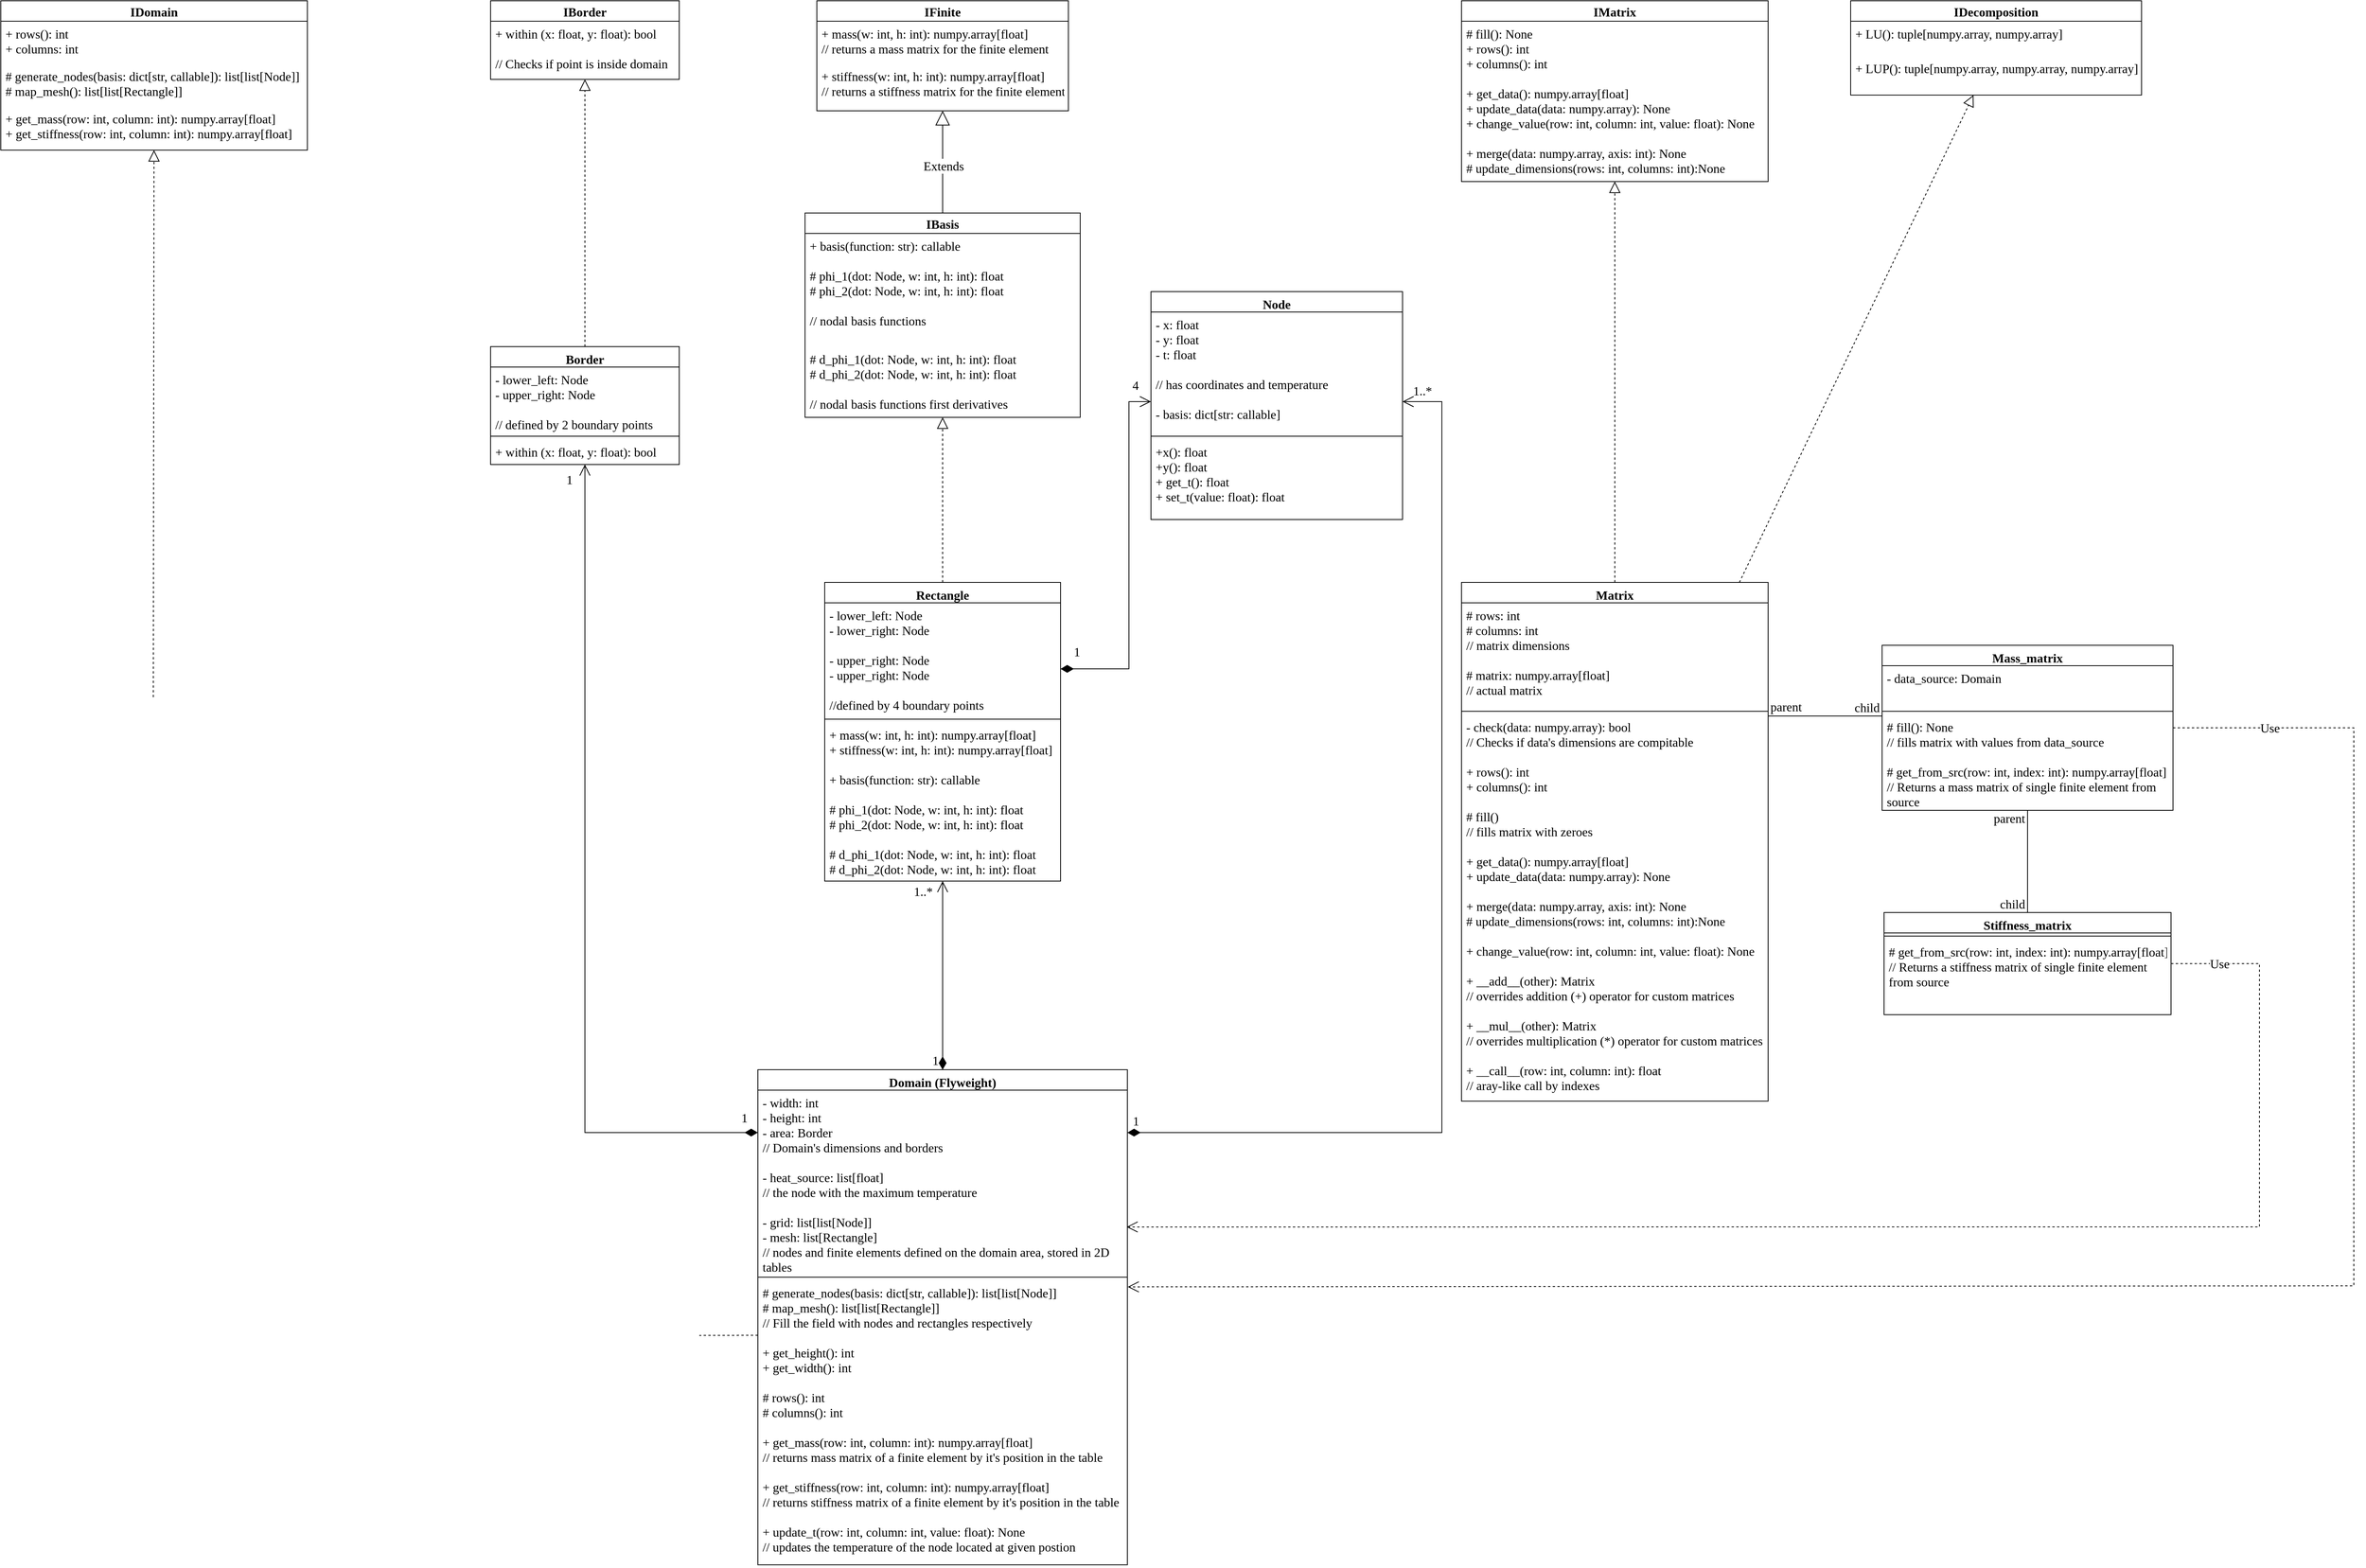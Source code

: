 <mxfile version="20.2.3" type="device"><diagram id="C5RBs43oDa-KdzZeNtuy" name="Page-1"><mxGraphModel dx="1808" dy="1766" grid="1" gridSize="10" guides="1" tooltips="1" connect="1" arrows="1" fold="1" page="1" pageScale="1" pageWidth="827" pageHeight="1169" math="0" shadow="0"><root><mxCell id="WIyWlLk6GJQsqaUBKTNV-0"/><mxCell id="WIyWlLk6GJQsqaUBKTNV-1" parent="WIyWlLk6GJQsqaUBKTNV-0"/><mxCell id="TSLpMH8F3Nkv4JHN2w61-0" value="Border" style="swimlane;fontStyle=1;align=center;verticalAlign=top;childLayout=stackLayout;horizontal=1;startSize=26;horizontalStack=0;resizeParent=1;resizeParentMax=0;resizeLast=0;collapsible=1;marginBottom=0;fontFamily=Times New Roman;fontSize=16;" parent="WIyWlLk6GJQsqaUBKTNV-1" vertex="1"><mxGeometry x="30" y="-40" width="240" height="150" as="geometry"/></mxCell><mxCell id="TSLpMH8F3Nkv4JHN2w61-1" value="- lower_left: Node&#10;- upper_right: Node&#10;&#10;// defined by 2 boundary points" style="text;strokeColor=none;fillColor=none;align=left;verticalAlign=top;spacingLeft=4;spacingRight=4;overflow=hidden;rotatable=0;points=[[0,0.5],[1,0.5]];portConstraint=eastwest;fontFamily=Times New Roman;fontSize=16;" parent="TSLpMH8F3Nkv4JHN2w61-0" vertex="1"><mxGeometry y="26" width="240" height="84" as="geometry"/></mxCell><mxCell id="TSLpMH8F3Nkv4JHN2w61-2" value="" style="line;strokeWidth=1;fillColor=none;align=left;verticalAlign=middle;spacingTop=-1;spacingLeft=3;spacingRight=3;rotatable=0;labelPosition=right;points=[];portConstraint=eastwest;" parent="TSLpMH8F3Nkv4JHN2w61-0" vertex="1"><mxGeometry y="110" width="240" height="8" as="geometry"/></mxCell><mxCell id="TSLpMH8F3Nkv4JHN2w61-3" value="+ within (x: float, y: float): bool" style="text;strokeColor=none;fillColor=none;align=left;verticalAlign=top;spacingLeft=4;spacingRight=4;overflow=hidden;rotatable=0;points=[[0,0.5],[1,0.5]];portConstraint=eastwest;fontFamily=Times New Roman;fontSize=16;" parent="TSLpMH8F3Nkv4JHN2w61-0" vertex="1"><mxGeometry y="118" width="240" height="32" as="geometry"/></mxCell><mxCell id="TSLpMH8F3Nkv4JHN2w61-4" value="IBorder" style="swimlane;fontStyle=1;childLayout=stackLayout;horizontal=1;startSize=26;fillColor=none;horizontalStack=0;resizeParent=1;resizeParentMax=0;resizeLast=0;collapsible=1;marginBottom=0;fontFamily=Times New Roman;fontSize=16;" parent="WIyWlLk6GJQsqaUBKTNV-1" vertex="1"><mxGeometry x="30" y="-480" width="240" height="100" as="geometry"><mxRectangle x="344" y="20" width="100" height="30" as="alternateBounds"/></mxGeometry></mxCell><mxCell id="TSLpMH8F3Nkv4JHN2w61-5" value="+ within (x: float, y: float): bool&#10;&#10;// Checks if point is inside domain" style="text;strokeColor=none;fillColor=none;align=left;verticalAlign=top;spacingLeft=4;spacingRight=4;overflow=hidden;rotatable=0;points=[[0,0.5],[1,0.5]];portConstraint=eastwest;fontFamily=Times New Roman;fontSize=16;" parent="TSLpMH8F3Nkv4JHN2w61-4" vertex="1"><mxGeometry y="26" width="240" height="74" as="geometry"/></mxCell><mxCell id="TSLpMH8F3Nkv4JHN2w61-8" value="" style="endArrow=block;dashed=1;endFill=0;endSize=12;html=1;rounded=0;fontFamily=Times New Roman;fontSize=14;exitX=0.5;exitY=0;exitDx=0;exitDy=0;" parent="WIyWlLk6GJQsqaUBKTNV-1" source="TSLpMH8F3Nkv4JHN2w61-0" target="TSLpMH8F3Nkv4JHN2w61-4" edge="1"><mxGeometry width="160" relative="1" as="geometry"><mxPoint x="230" y="190" as="sourcePoint"/><mxPoint x="390" y="190" as="targetPoint"/></mxGeometry></mxCell><mxCell id="TSLpMH8F3Nkv4JHN2w61-9" value="Rectangle" style="swimlane;fontStyle=1;align=center;verticalAlign=top;childLayout=stackLayout;horizontal=1;startSize=26;horizontalStack=0;resizeParent=1;resizeParentMax=0;resizeLast=0;collapsible=1;marginBottom=0;fontFamily=Times New Roman;fontSize=16;" parent="WIyWlLk6GJQsqaUBKTNV-1" vertex="1"><mxGeometry x="455" y="260" width="300" height="380" as="geometry"/></mxCell><mxCell id="TSLpMH8F3Nkv4JHN2w61-10" value="- lower_left: Node&#10;- lower_right: Node&#10;&#10;- upper_right: Node&#10;- upper_right: Node&#10;&#10;//defined by 4 boundary points" style="text;strokeColor=none;fillColor=none;align=left;verticalAlign=top;spacingLeft=4;spacingRight=4;overflow=hidden;rotatable=0;points=[[0,0.5],[1,0.5]];portConstraint=eastwest;fontFamily=Times New Roman;fontSize=16;" parent="TSLpMH8F3Nkv4JHN2w61-9" vertex="1"><mxGeometry y="26" width="300" height="144" as="geometry"/></mxCell><mxCell id="TSLpMH8F3Nkv4JHN2w61-11" value="" style="line;strokeWidth=1;fillColor=none;align=left;verticalAlign=middle;spacingTop=-1;spacingLeft=3;spacingRight=3;rotatable=0;labelPosition=right;points=[];portConstraint=eastwest;fontFamily=Times New Roman;fontSize=14;" parent="TSLpMH8F3Nkv4JHN2w61-9" vertex="1"><mxGeometry y="170" width="300" height="8" as="geometry"/></mxCell><mxCell id="TSLpMH8F3Nkv4JHN2w61-12" value="+ mass(w: int, h: int): numpy.array[float]&#10;+ stiffness(w: int, h: int): numpy.array[float]&#10;&#10;+ basis(function: str): callable&#10;&#10;# phi_1(dot: Node, w: int, h: int): float&#10;# phi_2(dot: Node, w: int, h: int): float&#10;&#10;# d_phi_1(dot: Node, w: int, h: int): float&#10;# d_phi_2(dot: Node, w: int, h: int): float" style="text;strokeColor=none;fillColor=none;align=left;verticalAlign=top;spacingLeft=4;spacingRight=4;overflow=hidden;rotatable=0;points=[[0,0.5],[1,0.5]];portConstraint=eastwest;fontFamily=Times New Roman;fontSize=16;" parent="TSLpMH8F3Nkv4JHN2w61-9" vertex="1"><mxGeometry y="178" width="300" height="202" as="geometry"/></mxCell><mxCell id="TSLpMH8F3Nkv4JHN2w61-18" value="Node" style="swimlane;fontStyle=1;align=center;verticalAlign=top;childLayout=stackLayout;horizontal=1;startSize=26;horizontalStack=0;resizeParent=1;resizeParentMax=0;resizeLast=0;collapsible=1;marginBottom=0;fontFamily=Times New Roman;fontSize=16;" parent="WIyWlLk6GJQsqaUBKTNV-1" vertex="1"><mxGeometry x="870" y="-110" width="320" height="290" as="geometry"/></mxCell><mxCell id="TSLpMH8F3Nkv4JHN2w61-19" value="- x: float&#10;- y: float&#10;- t: float&#10;&#10;// has coordinates and temperature&#10;&#10;- basis: dict[str: callable]" style="text;strokeColor=none;fillColor=none;align=left;verticalAlign=top;spacingLeft=4;spacingRight=4;overflow=hidden;rotatable=0;points=[[0,0.5],[1,0.5]];portConstraint=eastwest;fontFamily=Times New Roman;fontSize=16;" parent="TSLpMH8F3Nkv4JHN2w61-18" vertex="1"><mxGeometry y="26" width="320" height="154" as="geometry"/></mxCell><mxCell id="TSLpMH8F3Nkv4JHN2w61-20" value="" style="line;strokeWidth=1;fillColor=none;align=left;verticalAlign=middle;spacingTop=-1;spacingLeft=3;spacingRight=3;rotatable=0;labelPosition=right;points=[];portConstraint=eastwest;fontFamily=Times New Roman;fontSize=16;" parent="TSLpMH8F3Nkv4JHN2w61-18" vertex="1"><mxGeometry y="180" width="320" height="8" as="geometry"/></mxCell><mxCell id="TSLpMH8F3Nkv4JHN2w61-21" value="+x(): float&#10;+y(): float&#10;+ get_t(): float&#10;+ set_t(value: float): float&#10;" style="text;strokeColor=none;fillColor=none;align=left;verticalAlign=top;spacingLeft=4;spacingRight=4;overflow=hidden;rotatable=0;points=[[0,0.5],[1,0.5]];portConstraint=eastwest;fontFamily=Times New Roman;fontSize=16;" parent="TSLpMH8F3Nkv4JHN2w61-18" vertex="1"><mxGeometry y="188" width="320" height="102" as="geometry"/></mxCell><mxCell id="TSLpMH8F3Nkv4JHN2w61-22" value="1" style="endArrow=open;html=1;endSize=12;startArrow=diamondThin;startSize=14;startFill=1;edgeStyle=orthogonalEdgeStyle;align=left;verticalAlign=bottom;rounded=0;fontFamily=Times New Roman;fontSize=16;" parent="WIyWlLk6GJQsqaUBKTNV-1" source="TSLpMH8F3Nkv4JHN2w61-9" target="TSLpMH8F3Nkv4JHN2w61-18" edge="1"><mxGeometry x="-0.934" y="10" relative="1" as="geometry"><mxPoint x="860" y="361.5" as="sourcePoint"/><mxPoint x="1020" y="361.5" as="targetPoint"/><Array as="points"><mxPoint x="842" y="370"/><mxPoint x="842" y="30"/></Array><mxPoint as="offset"/></mxGeometry></mxCell><mxCell id="TSLpMH8F3Nkv4JHN2w61-23" value="4" style="edgeLabel;html=1;align=center;verticalAlign=bottom;resizable=0;points=[];fontSize=16;fontFamily=Times New Roman;" parent="TSLpMH8F3Nkv4JHN2w61-22" vertex="1" connectable="0"><mxGeometry x="0.889" y="-1" relative="1" as="geometry"><mxPoint x="5" y="-11" as="offset"/></mxGeometry></mxCell><mxCell id="TSLpMH8F3Nkv4JHN2w61-31" value="Domain (Flyweight)" style="swimlane;fontStyle=1;align=center;verticalAlign=top;childLayout=stackLayout;horizontal=1;startSize=26;horizontalStack=0;resizeParent=1;resizeParentMax=0;resizeLast=0;collapsible=1;marginBottom=0;fontFamily=Times New Roman;fontSize=16;" parent="WIyWlLk6GJQsqaUBKTNV-1" vertex="1"><mxGeometry x="370" y="880" width="470" height="630" as="geometry"/></mxCell><mxCell id="TSLpMH8F3Nkv4JHN2w61-32" value="- width: int&#10;- height: int&#10;- area: Border&#10;// Domain's dimensions and borders&#10;&#10;- heat_source: list[float]&#10;// the node with the maximum temperature&#10;&#10;- grid: list[list[Node]]&#10;- mesh: list[Rectangle]&#10;// nodes and finite elements defined on the domain area, stored in 2D&#10;tables" style="text;strokeColor=none;fillColor=none;align=left;verticalAlign=top;spacingLeft=4;spacingRight=4;overflow=hidden;rotatable=0;points=[[0,0.5],[1,0.5]];portConstraint=eastwest;fontFamily=Times New Roman;fontSize=16;" parent="TSLpMH8F3Nkv4JHN2w61-31" vertex="1"><mxGeometry y="26" width="470" height="234" as="geometry"/></mxCell><mxCell id="TSLpMH8F3Nkv4JHN2w61-33" value="" style="line;strokeWidth=1;fillColor=none;align=left;verticalAlign=middle;spacingTop=-1;spacingLeft=3;spacingRight=3;rotatable=0;labelPosition=right;points=[];portConstraint=eastwest;fontFamily=Times New Roman;fontSize=16;" parent="TSLpMH8F3Nkv4JHN2w61-31" vertex="1"><mxGeometry y="260" width="470" height="8" as="geometry"/></mxCell><mxCell id="TSLpMH8F3Nkv4JHN2w61-34" value="# generate_nodes(basis: dict[str, callable]): list[list[Node]]&#10;# map_mesh(): list[list[Rectangle]]&#10;// Fill the field with nodes and rectangles respectively&#10;&#10;+ get_height(): int&#10;+ get_width(): int&#10;&#10;# rows(): int&#10;# columns(): int&#10;&#10;+ get_mass(row: int, column: int): numpy.array[float]&#10;// returns mass matrix of a finite element by it's position in the table&#10;&#10;+ get_stiffness(row: int, column: int): numpy.array[float]&#10;// returns stiffness matrix of a finite element by it's position in the table&#10;&#10;+ update_t(row: int, column: int, value: float): None&#10;// updates the temperature of the node located at given postion" style="text;strokeColor=none;fillColor=none;align=left;verticalAlign=top;spacingLeft=4;spacingRight=4;overflow=hidden;rotatable=0;points=[[0,0.5],[1,0.5]];portConstraint=eastwest;fontFamily=Times New Roman;fontSize=16;" parent="TSLpMH8F3Nkv4JHN2w61-31" vertex="1"><mxGeometry y="268" width="470" height="362" as="geometry"/></mxCell><mxCell id="TSLpMH8F3Nkv4JHN2w61-35" value="1" style="endArrow=open;html=1;endSize=12;startArrow=diamondThin;startSize=14;startFill=1;edgeStyle=orthogonalEdgeStyle;align=left;verticalAlign=bottom;rounded=0;fontFamily=Times New Roman;fontSize=16;" parent="WIyWlLk6GJQsqaUBKTNV-1" source="TSLpMH8F3Nkv4JHN2w61-31" target="TSLpMH8F3Nkv4JHN2w61-9" edge="1"><mxGeometry x="-1" y="15" relative="1" as="geometry"><mxPoint x="665.471" y="641.0" as="sourcePoint"/><mxPoint x="665.471" y="465" as="targetPoint"/><Array as="points"><mxPoint x="665" y="560"/><mxPoint x="665" y="560"/></Array><mxPoint as="offset"/></mxGeometry></mxCell><mxCell id="TSLpMH8F3Nkv4JHN2w61-37" value="1..*" style="edgeLabel;html=1;align=center;verticalAlign=middle;resizable=0;points=[];fontSize=16;fontFamily=Times New Roman;labelBackgroundColor=none;" parent="TSLpMH8F3Nkv4JHN2w61-35" vertex="1" connectable="0"><mxGeometry x="0.68" y="-2" relative="1" as="geometry"><mxPoint x="-27" y="-26" as="offset"/></mxGeometry></mxCell><mxCell id="TSLpMH8F3Nkv4JHN2w61-39" value="1" style="endArrow=open;html=1;endSize=12;startArrow=diamondThin;startSize=14;startFill=1;edgeStyle=orthogonalEdgeStyle;align=left;verticalAlign=bottom;rounded=0;fontFamily=Times New Roman;fontSize=16;" parent="WIyWlLk6GJQsqaUBKTNV-1" source="TSLpMH8F3Nkv4JHN2w61-31" target="TSLpMH8F3Nkv4JHN2w61-0" edge="1"><mxGeometry x="-0.957" y="-7" relative="1" as="geometry"><mxPoint x="340.001" y="673.0" as="sourcePoint"/><mxPoint x="340.001" y="496" as="targetPoint"/><Array as="points"><mxPoint x="150" y="960"/></Array><mxPoint as="offset"/></mxGeometry></mxCell><mxCell id="TSLpMH8F3Nkv4JHN2w61-40" value="1" style="edgeLabel;html=1;align=center;verticalAlign=middle;resizable=0;points=[];fontSize=16;fontFamily=Times New Roman;labelBackgroundColor=none;" parent="TSLpMH8F3Nkv4JHN2w61-39" vertex="1" connectable="0"><mxGeometry x="0.68" y="-2" relative="1" as="geometry"><mxPoint x="-22" y="-152" as="offset"/></mxGeometry></mxCell><mxCell id="TSLpMH8F3Nkv4JHN2w61-41" value="1" style="endArrow=open;html=1;endSize=12;startArrow=diamondThin;startSize=14;startFill=1;edgeStyle=orthogonalEdgeStyle;align=left;verticalAlign=bottom;rounded=0;fontFamily=Times New Roman;fontSize=16;" parent="WIyWlLk6GJQsqaUBKTNV-1" source="TSLpMH8F3Nkv4JHN2w61-31" target="TSLpMH8F3Nkv4JHN2w61-18" edge="1"><mxGeometry x="-0.991" y="3" relative="1" as="geometry"><mxPoint x="1553.94" y="683" as="sourcePoint"/><mxPoint x="1199.999" y="380" as="targetPoint"/><Array as="points"><mxPoint x="1240" y="960"/><mxPoint x="1240" y="30"/></Array><mxPoint x="-1" as="offset"/></mxGeometry></mxCell><mxCell id="TSLpMH8F3Nkv4JHN2w61-42" value="1..*" style="edgeLabel;html=1;align=center;verticalAlign=middle;resizable=0;points=[];fontSize=16;fontFamily=Times New Roman;labelBackgroundColor=none;" parent="TSLpMH8F3Nkv4JHN2w61-41" vertex="1" connectable="0"><mxGeometry x="0.68" y="-2" relative="1" as="geometry"><mxPoint x="-27" y="-185" as="offset"/></mxGeometry></mxCell><mxCell id="TSLpMH8F3Nkv4JHN2w61-43" value="IMatrix" style="swimlane;fontStyle=1;childLayout=stackLayout;horizontal=1;startSize=26;fillColor=none;horizontalStack=0;resizeParent=1;resizeParentMax=0;resizeLast=0;collapsible=1;marginBottom=0;labelBackgroundColor=none;fontFamily=Times New Roman;fontSize=16;" parent="WIyWlLk6GJQsqaUBKTNV-1" vertex="1"><mxGeometry x="1265" y="-480" width="390" height="230" as="geometry"><mxRectangle x="1310" y="-480" width="90" height="30" as="alternateBounds"/></mxGeometry></mxCell><mxCell id="TSLpMH8F3Nkv4JHN2w61-44" value="# fill(): None&#10;+ rows(): int&#10;+ columns(): int&#10;&#10;+ get_data(): numpy.array[float]&#10;+ update_data(data: numpy.array): None&#10;+ change_value(row: int, column: int, value: float): None&#10;&#10;+ merge(data: numpy.array, axis: int): None&#10;# update_dimensions(rows: int, columns: int):None" style="text;strokeColor=none;fillColor=none;align=left;verticalAlign=top;spacingLeft=4;spacingRight=4;overflow=hidden;rotatable=0;points=[[0,0.5],[1,0.5]];portConstraint=eastwest;labelBackgroundColor=none;fontFamily=Times New Roman;fontSize=16;" parent="TSLpMH8F3Nkv4JHN2w61-43" vertex="1"><mxGeometry y="26" width="390" height="204" as="geometry"/></mxCell><mxCell id="TSLpMH8F3Nkv4JHN2w61-47" value="Mass_matrix" style="swimlane;fontStyle=1;align=center;verticalAlign=top;childLayout=stackLayout;horizontal=1;startSize=26;horizontalStack=0;resizeParent=1;resizeParentMax=0;resizeLast=0;collapsible=1;marginBottom=0;labelBackgroundColor=none;fontFamily=Times New Roman;fontSize=16;" parent="WIyWlLk6GJQsqaUBKTNV-1" vertex="1"><mxGeometry x="1800" y="340" width="370" height="210" as="geometry"/></mxCell><mxCell id="TSLpMH8F3Nkv4JHN2w61-48" value="- data_source: Domain" style="text;strokeColor=none;fillColor=none;align=left;verticalAlign=top;spacingLeft=4;spacingRight=4;overflow=hidden;rotatable=0;points=[[0,0.5],[1,0.5]];portConstraint=eastwest;labelBackgroundColor=none;fontFamily=Times New Roman;fontSize=16;" parent="TSLpMH8F3Nkv4JHN2w61-47" vertex="1"><mxGeometry y="26" width="370" height="54" as="geometry"/></mxCell><mxCell id="TSLpMH8F3Nkv4JHN2w61-49" value="" style="line;strokeWidth=1;fillColor=none;align=left;verticalAlign=middle;spacingTop=-1;spacingLeft=3;spacingRight=3;rotatable=0;labelPosition=right;points=[];portConstraint=eastwest;labelBackgroundColor=none;fontFamily=Times New Roman;fontSize=16;" parent="TSLpMH8F3Nkv4JHN2w61-47" vertex="1"><mxGeometry y="80" width="370" height="8" as="geometry"/></mxCell><mxCell id="TSLpMH8F3Nkv4JHN2w61-50" value="# fill(): None&#10;// fills matrix with values from data_source&#10;&#10;# get_from_src(row: int, index: int): numpy.array[float]&#10;// Returns a mass matrix of single finite element from&#10;source" style="text;strokeColor=none;fillColor=none;align=left;verticalAlign=top;spacingLeft=4;spacingRight=4;overflow=hidden;rotatable=0;points=[[0,0.5],[1,0.5]];portConstraint=eastwest;labelBackgroundColor=none;fontFamily=Times New Roman;fontSize=16;" parent="TSLpMH8F3Nkv4JHN2w61-47" vertex="1"><mxGeometry y="88" width="370" height="122" as="geometry"/></mxCell><mxCell id="TSLpMH8F3Nkv4JHN2w61-51" value="Matrix" style="swimlane;fontStyle=1;align=center;verticalAlign=top;childLayout=stackLayout;horizontal=1;startSize=26;horizontalStack=0;resizeParent=1;resizeParentMax=0;resizeLast=0;collapsible=1;marginBottom=0;labelBackgroundColor=none;fontFamily=Times New Roman;fontSize=16;" parent="WIyWlLk6GJQsqaUBKTNV-1" vertex="1"><mxGeometry x="1265" y="260" width="390" height="660" as="geometry"/></mxCell><mxCell id="TSLpMH8F3Nkv4JHN2w61-52" value="# rows: int&#10;# columns: int&#10;// matrix dimensions&#10;&#10;# matrix: numpy.array[float]&#10;// actual matrix" style="text;strokeColor=none;fillColor=none;align=left;verticalAlign=top;spacingLeft=4;spacingRight=4;overflow=hidden;rotatable=0;points=[[0,0.5],[1,0.5]];portConstraint=eastwest;labelBackgroundColor=none;fontFamily=Times New Roman;fontSize=16;" parent="TSLpMH8F3Nkv4JHN2w61-51" vertex="1"><mxGeometry y="26" width="390" height="134" as="geometry"/></mxCell><mxCell id="TSLpMH8F3Nkv4JHN2w61-53" value="" style="line;strokeWidth=1;fillColor=none;align=left;verticalAlign=middle;spacingTop=-1;spacingLeft=3;spacingRight=3;rotatable=0;labelPosition=right;points=[];portConstraint=eastwest;labelBackgroundColor=none;fontFamily=Times New Roman;fontSize=16;" parent="TSLpMH8F3Nkv4JHN2w61-51" vertex="1"><mxGeometry y="160" width="390" height="8" as="geometry"/></mxCell><mxCell id="TSLpMH8F3Nkv4JHN2w61-54" value="- check(data: numpy.array): bool&#10;// Checks if data's dimensions are compitable&#10; &#10;+ rows(): int&#10;+ columns(): int&#10;&#10;# fill()&#10;// fills matrix with zeroes&#10;&#10;+ get_data(): numpy.array[float]&#10;+ update_data(data: numpy.array): None&#10;&#10;+ merge(data: numpy.array, axis: int): None&#10;# update_dimensions(rows: int, columns: int):None&#10;&#10;+ change_value(row: int, column: int, value: float): None&#10;&#10;+ __add__(other): Matrix&#10;// overrides addition (+) operator for custom matrices&#10;&#10;+ __mul__(other): Matrix&#10;// overrides multiplication (*) operator for custom matrices&#10;&#10;+ __call__(row: int, column: int): float&#10;// aray-like call by indexes&#10;" style="text;strokeColor=none;fillColor=none;align=left;verticalAlign=top;spacingLeft=4;spacingRight=4;overflow=hidden;rotatable=0;points=[[0,0.5],[1,0.5]];portConstraint=eastwest;labelBackgroundColor=none;fontFamily=Times New Roman;fontSize=16;" parent="TSLpMH8F3Nkv4JHN2w61-51" vertex="1"><mxGeometry y="168" width="390" height="492" as="geometry"/></mxCell><mxCell id="TSLpMH8F3Nkv4JHN2w61-55" value="" style="endArrow=block;dashed=1;endFill=0;endSize=12;html=1;rounded=0;fontFamily=Times New Roman;fontSize=16;fontStyle=0;shadow=0;" parent="WIyWlLk6GJQsqaUBKTNV-1" source="TSLpMH8F3Nkv4JHN2w61-51" target="Afkc-Mjr27yNe9WZBKlV-1" edge="1"><mxGeometry width="160" relative="1" as="geometry"><mxPoint x="1360" y="-80" as="sourcePoint"/><mxPoint x="1460" y="10" as="targetPoint"/></mxGeometry></mxCell><mxCell id="TSLpMH8F3Nkv4JHN2w61-57" value="" style="endArrow=none;html=1;edgeStyle=orthogonalEdgeStyle;rounded=0;shadow=0;fontFamily=Times New Roman;fontSize=16;" parent="WIyWlLk6GJQsqaUBKTNV-1" source="TSLpMH8F3Nkv4JHN2w61-51" target="TSLpMH8F3Nkv4JHN2w61-47" edge="1"><mxGeometry relative="1" as="geometry"><mxPoint x="1670" y="420" as="sourcePoint"/><mxPoint x="1830" y="420" as="targetPoint"/><Array as="points"><mxPoint x="1720" y="430"/><mxPoint x="1720" y="430"/></Array></mxGeometry></mxCell><mxCell id="TSLpMH8F3Nkv4JHN2w61-58" value="parent" style="edgeLabel;resizable=0;html=1;align=left;verticalAlign=bottom;labelBackgroundColor=none;fontFamily=Times New Roman;fontSize=16;" parent="TSLpMH8F3Nkv4JHN2w61-57" connectable="0" vertex="1"><mxGeometry x="-1" relative="1" as="geometry"><mxPoint x="1" y="-1" as="offset"/></mxGeometry></mxCell><mxCell id="TSLpMH8F3Nkv4JHN2w61-59" value="child" style="edgeLabel;resizable=0;html=1;align=right;verticalAlign=bottom;labelBackgroundColor=none;fontFamily=Times New Roman;fontSize=16;" parent="TSLpMH8F3Nkv4JHN2w61-57" connectable="0" vertex="1"><mxGeometry x="1" relative="1" as="geometry"><mxPoint x="-3" as="offset"/></mxGeometry></mxCell><mxCell id="TSLpMH8F3Nkv4JHN2w61-60" value="Stiffness_matrix" style="swimlane;fontStyle=1;align=center;verticalAlign=top;childLayout=stackLayout;horizontal=1;startSize=26;horizontalStack=0;resizeParent=1;resizeParentMax=0;resizeLast=0;collapsible=1;marginBottom=0;labelBackgroundColor=none;fontFamily=Times New Roman;fontSize=16;" parent="WIyWlLk6GJQsqaUBKTNV-1" vertex="1"><mxGeometry x="1802.5" y="680" width="365" height="130" as="geometry"/></mxCell><mxCell id="TSLpMH8F3Nkv4JHN2w61-62" value="" style="line;strokeWidth=1;fillColor=none;align=left;verticalAlign=middle;spacingTop=-1;spacingLeft=3;spacingRight=3;rotatable=0;labelPosition=right;points=[];portConstraint=eastwest;labelBackgroundColor=none;fontFamily=Times New Roman;fontSize=16;" parent="TSLpMH8F3Nkv4JHN2w61-60" vertex="1"><mxGeometry y="26" width="365" height="8" as="geometry"/></mxCell><mxCell id="TSLpMH8F3Nkv4JHN2w61-63" value="# get_from_src(row: int, index: int): numpy.array[float]&#10;// Returns a stiffness matrix of single finite element&#10;from source" style="text;strokeColor=none;fillColor=none;align=left;verticalAlign=top;spacingLeft=4;spacingRight=4;overflow=hidden;rotatable=0;points=[[0,0.5],[1,0.5]];portConstraint=eastwest;labelBackgroundColor=none;fontFamily=Times New Roman;fontSize=16;" parent="TSLpMH8F3Nkv4JHN2w61-60" vertex="1"><mxGeometry y="34" width="365" height="96" as="geometry"/></mxCell><mxCell id="TSLpMH8F3Nkv4JHN2w61-64" value="" style="endArrow=none;html=1;edgeStyle=orthogonalEdgeStyle;rounded=0;shadow=0;fontFamily=Times New Roman;fontSize=16;" parent="WIyWlLk6GJQsqaUBKTNV-1" source="TSLpMH8F3Nkv4JHN2w61-47" target="TSLpMH8F3Nkv4JHN2w61-60" edge="1"><mxGeometry relative="1" as="geometry"><mxPoint x="1980.0" y="630.001" as="sourcePoint"/><mxPoint x="2180.0" y="630.001" as="targetPoint"/><Array as="points"/></mxGeometry></mxCell><mxCell id="TSLpMH8F3Nkv4JHN2w61-65" value="parent" style="edgeLabel;resizable=0;html=1;align=left;verticalAlign=bottom;labelBackgroundColor=none;fontFamily=Times New Roman;fontSize=16;" parent="TSLpMH8F3Nkv4JHN2w61-64" connectable="0" vertex="1"><mxGeometry x="-1" relative="1" as="geometry"><mxPoint x="-45" y="21" as="offset"/></mxGeometry></mxCell><mxCell id="TSLpMH8F3Nkv4JHN2w61-66" value="child" style="edgeLabel;resizable=0;html=1;align=right;verticalAlign=bottom;labelBackgroundColor=none;fontFamily=Times New Roman;fontSize=16;" parent="TSLpMH8F3Nkv4JHN2w61-64" connectable="0" vertex="1"><mxGeometry x="1" relative="1" as="geometry"><mxPoint x="-3" as="offset"/></mxGeometry></mxCell><mxCell id="TSLpMH8F3Nkv4JHN2w61-75" value="Use" style="endArrow=open;endSize=12;dashed=1;html=1;rounded=0;shadow=0;fontFamily=Times New Roman;fontSize=16;entryX=1.001;entryY=0.023;entryDx=0;entryDy=0;entryPerimeter=0;" parent="WIyWlLk6GJQsqaUBKTNV-1" source="TSLpMH8F3Nkv4JHN2w61-47" target="TSLpMH8F3Nkv4JHN2w61-34" edge="1"><mxGeometry x="-0.902" width="160" relative="1" as="geometry"><mxPoint x="2230" y="450" as="sourcePoint"/><mxPoint x="2390" y="450" as="targetPoint"/><Array as="points"><mxPoint x="2400" y="445"/><mxPoint x="2400" y="1155"/></Array><mxPoint as="offset"/></mxGeometry></mxCell><mxCell id="TSLpMH8F3Nkv4JHN2w61-78" value="Use" style="endArrow=open;endSize=12;dashed=1;html=1;rounded=0;shadow=0;fontFamily=Times New Roman;fontSize=16;entryX=0.998;entryY=0.744;entryDx=0;entryDy=0;entryPerimeter=0;" parent="WIyWlLk6GJQsqaUBKTNV-1" source="TSLpMH8F3Nkv4JHN2w61-60" target="TSLpMH8F3Nkv4JHN2w61-32" edge="1"><mxGeometry x="-0.935" width="160" relative="1" as="geometry"><mxPoint x="2170" y="740" as="sourcePoint"/><mxPoint x="930" y="1020" as="targetPoint"/><Array as="points"><mxPoint x="2280" y="745"/><mxPoint x="2280" y="1080"/></Array><mxPoint as="offset"/></mxGeometry></mxCell><mxCell id="rILxhHoblngplYlKM4Zv-0" value="IBasis" style="swimlane;fontStyle=1;childLayout=stackLayout;horizontal=1;startSize=26;fillColor=none;horizontalStack=0;resizeParent=1;resizeParentMax=0;resizeLast=0;collapsible=1;marginBottom=0;fontFamily=Times New Roman;fontSize=16;" parent="WIyWlLk6GJQsqaUBKTNV-1" vertex="1"><mxGeometry x="430" y="-210" width="350" height="260" as="geometry"/></mxCell><mxCell id="rILxhHoblngplYlKM4Zv-1" value="+ basis(function: str): callable&#10;&#10;# phi_1(dot: Node, w: int, h: int): float&#10;# phi_2(dot: Node, w: int, h: int): float&#10;&#10;// nodal basis functions" style="text;strokeColor=none;fillColor=none;align=left;verticalAlign=top;spacingLeft=4;spacingRight=4;overflow=hidden;rotatable=0;points=[[0,0.5],[1,0.5]];portConstraint=eastwest;fontFamily=Times New Roman;fontSize=16;" parent="rILxhHoblngplYlKM4Zv-0" vertex="1"><mxGeometry y="26" width="350" height="144" as="geometry"/></mxCell><mxCell id="rILxhHoblngplYlKM4Zv-3" value="# d_phi_1(dot: Node, w: int, h: int): float&#10;# d_phi_2(dot: Node, w: int, h: int): float&#10;&#10;// nodal basis functions first derivatives" style="text;strokeColor=none;fillColor=none;align=left;verticalAlign=top;spacingLeft=4;spacingRight=4;overflow=hidden;rotatable=0;points=[[0,0.5],[1,0.5]];portConstraint=eastwest;fontFamily=Times New Roman;fontSize=16;" parent="rILxhHoblngplYlKM4Zv-0" vertex="1"><mxGeometry y="170" width="350" height="90" as="geometry"/></mxCell><mxCell id="rILxhHoblngplYlKM4Zv-9" value="IFinite" style="swimlane;fontStyle=1;childLayout=stackLayout;horizontal=1;startSize=26;fillColor=none;horizontalStack=0;resizeParent=1;resizeParentMax=0;resizeLast=0;collapsible=1;marginBottom=0;fontFamily=Times New Roman;fontSize=16;" parent="WIyWlLk6GJQsqaUBKTNV-1" vertex="1"><mxGeometry x="445" y="-480" width="320" height="140" as="geometry"><mxRectangle x="430" y="-680" width="110" height="30" as="alternateBounds"/></mxGeometry></mxCell><mxCell id="rILxhHoblngplYlKM4Zv-10" value="+ mass(w: int, h: int): numpy.array[float]&#10;// returns a mass matrix for the finite element" style="text;strokeColor=none;fillColor=none;align=left;verticalAlign=top;spacingLeft=4;spacingRight=4;overflow=hidden;rotatable=0;points=[[0,0.5],[1,0.5]];portConstraint=eastwest;fontFamily=Times New Roman;fontSize=16;" parent="rILxhHoblngplYlKM4Zv-9" vertex="1"><mxGeometry y="26" width="320" height="54" as="geometry"/></mxCell><mxCell id="rILxhHoblngplYlKM4Zv-12" value="+ stiffness(w: int, h: int): numpy.array[float]&#10;// returns a stiffness matrix for the finite element" style="text;strokeColor=none;fillColor=none;align=left;verticalAlign=top;spacingLeft=4;spacingRight=4;overflow=hidden;rotatable=0;points=[[0,0.5],[1,0.5]];portConstraint=eastwest;fontFamily=Times New Roman;fontSize=16;" parent="rILxhHoblngplYlKM4Zv-9" vertex="1"><mxGeometry y="80" width="320" height="60" as="geometry"/></mxCell><mxCell id="rILxhHoblngplYlKM4Zv-13" value="" style="endArrow=block;dashed=1;endFill=0;endSize=12;html=1;rounded=0;fontFamily=Times New Roman;fontSize=14;" parent="WIyWlLk6GJQsqaUBKTNV-1" source="TSLpMH8F3Nkv4JHN2w61-9" target="rILxhHoblngplYlKM4Zv-0" edge="1"><mxGeometry width="160" relative="1" as="geometry"><mxPoint x="640" y="-290" as="sourcePoint"/><mxPoint x="654" y="90" as="targetPoint"/></mxGeometry></mxCell><mxCell id="fmxsSclZOElZic-HtwLb-0" value="IDomain" style="swimlane;fontStyle=1;childLayout=stackLayout;horizontal=1;startSize=26;fillColor=none;horizontalStack=0;resizeParent=1;resizeParentMax=0;resizeLast=0;collapsible=1;marginBottom=0;fontSize=16;fontFamily=Times New Roman;" parent="WIyWlLk6GJQsqaUBKTNV-1" vertex="1"><mxGeometry x="-593" y="-480" width="390" height="190" as="geometry"/></mxCell><mxCell id="fmxsSclZOElZic-HtwLb-1" value="+ rows(): int&#10;+ columns: int&#10;" style="text;strokeColor=none;fillColor=none;align=left;verticalAlign=top;spacingLeft=4;spacingRight=4;overflow=hidden;rotatable=0;points=[[0,0.5],[1,0.5]];portConstraint=eastwest;fontFamily=Times New Roman;fontSize=16;" parent="fmxsSclZOElZic-HtwLb-0" vertex="1"><mxGeometry y="26" width="390" height="54" as="geometry"/></mxCell><mxCell id="fmxsSclZOElZic-HtwLb-2" value="# generate_nodes(basis: dict[str, callable]): list[list[Node]]&#10;# map_mesh(): list[list[Rectangle]]&#10;" style="text;strokeColor=none;fillColor=none;align=left;verticalAlign=top;spacingLeft=4;spacingRight=4;overflow=hidden;rotatable=0;points=[[0,0.5],[1,0.5]];portConstraint=eastwest;fontSize=16;fontFamily=Times New Roman;" parent="fmxsSclZOElZic-HtwLb-0" vertex="1"><mxGeometry y="80" width="390" height="54" as="geometry"/></mxCell><mxCell id="fmxsSclZOElZic-HtwLb-3" value="+ get_mass(row: int, column: int): numpy.array[float]&#10;+ get_stiffness(row: int, column: int): numpy.array[float]&#10;&#10;+ update_t(row: int, column: int, value: float): None" style="text;strokeColor=none;fillColor=none;align=left;verticalAlign=top;spacingLeft=4;spacingRight=4;overflow=hidden;rotatable=0;points=[[0,0.5],[1,0.5]];portConstraint=eastwest;fontFamily=Times New Roman;fontSize=16;" parent="fmxsSclZOElZic-HtwLb-0" vertex="1"><mxGeometry y="134" width="390" height="56" as="geometry"/></mxCell><mxCell id="fmxsSclZOElZic-HtwLb-4" value="" style="endArrow=block;dashed=1;endFill=0;endSize=12;html=1;rounded=0;fontFamily=Times New Roman;fontSize=14;exitX=0;exitY=0.193;exitDx=0;exitDy=0;exitPerimeter=0;" parent="WIyWlLk6GJQsqaUBKTNV-1" source="TSLpMH8F3Nkv4JHN2w61-34" target="fmxsSclZOElZic-HtwLb-0" edge="1"><mxGeometry width="160" relative="1" as="geometry"><mxPoint x="450" y="1200" as="sourcePoint"/><mxPoint x="-380" y="-140" as="targetPoint"/><Array as="points"><mxPoint x="-400" y="1220"/></Array></mxGeometry></mxCell><mxCell id="Afkc-Mjr27yNe9WZBKlV-0" value="Extends" style="endArrow=block;endSize=16;endFill=0;html=1;rounded=0;fontSize=16;fontFamily=Times New Roman;labelBackgroundColor=default;labelBorderColor=none;" edge="1" parent="WIyWlLk6GJQsqaUBKTNV-1" source="rILxhHoblngplYlKM4Zv-0" target="rILxhHoblngplYlKM4Zv-9"><mxGeometry x="-0.077" y="-1" width="160" relative="1" as="geometry"><mxPoint x="570" y="-280" as="sourcePoint"/><mxPoint x="730" y="-280" as="targetPoint"/><mxPoint as="offset"/></mxGeometry></mxCell><mxCell id="Afkc-Mjr27yNe9WZBKlV-1" value="IDecomposition" style="swimlane;fontStyle=1;childLayout=stackLayout;horizontal=1;startSize=26;fillColor=none;horizontalStack=0;resizeParent=1;resizeParentMax=0;resizeLast=0;collapsible=1;marginBottom=0;fontFamily=Times New Roman;fontSize=16;" vertex="1" parent="WIyWlLk6GJQsqaUBKTNV-1"><mxGeometry x="1760" y="-480" width="370" height="120" as="geometry"/></mxCell><mxCell id="Afkc-Mjr27yNe9WZBKlV-2" value="+ LU(): tuple[numpy.array, numpy.array]" style="text;strokeColor=none;fillColor=none;align=left;verticalAlign=top;spacingLeft=4;spacingRight=4;overflow=hidden;rotatable=0;points=[[0,0.5],[1,0.5]];portConstraint=eastwest;fontFamily=Times New Roman;fontSize=16;" vertex="1" parent="Afkc-Mjr27yNe9WZBKlV-1"><mxGeometry y="26" width="370" height="44" as="geometry"/></mxCell><mxCell id="Afkc-Mjr27yNe9WZBKlV-3" value="+ LUP(): tuple[numpy.array, numpy.array, numpy.array]" style="text;strokeColor=none;fillColor=none;align=left;verticalAlign=top;spacingLeft=4;spacingRight=4;overflow=hidden;rotatable=0;points=[[0,0.5],[1,0.5]];portConstraint=eastwest;fontFamily=Times New Roman;fontSize=16;" vertex="1" parent="Afkc-Mjr27yNe9WZBKlV-1"><mxGeometry y="70" width="370" height="50" as="geometry"/></mxCell><mxCell id="Afkc-Mjr27yNe9WZBKlV-6" value="" style="endArrow=block;dashed=1;endFill=0;endSize=12;html=1;rounded=0;labelBackgroundColor=default;labelBorderColor=none;fontFamily=Times New Roman;fontSize=16;" edge="1" parent="WIyWlLk6GJQsqaUBKTNV-1" source="TSLpMH8F3Nkv4JHN2w61-51" target="TSLpMH8F3Nkv4JHN2w61-43"><mxGeometry width="160" relative="1" as="geometry"><mxPoint x="1390" y="-80" as="sourcePoint"/><mxPoint x="1550" y="-80" as="targetPoint"/></mxGeometry></mxCell></root></mxGraphModel></diagram></mxfile>